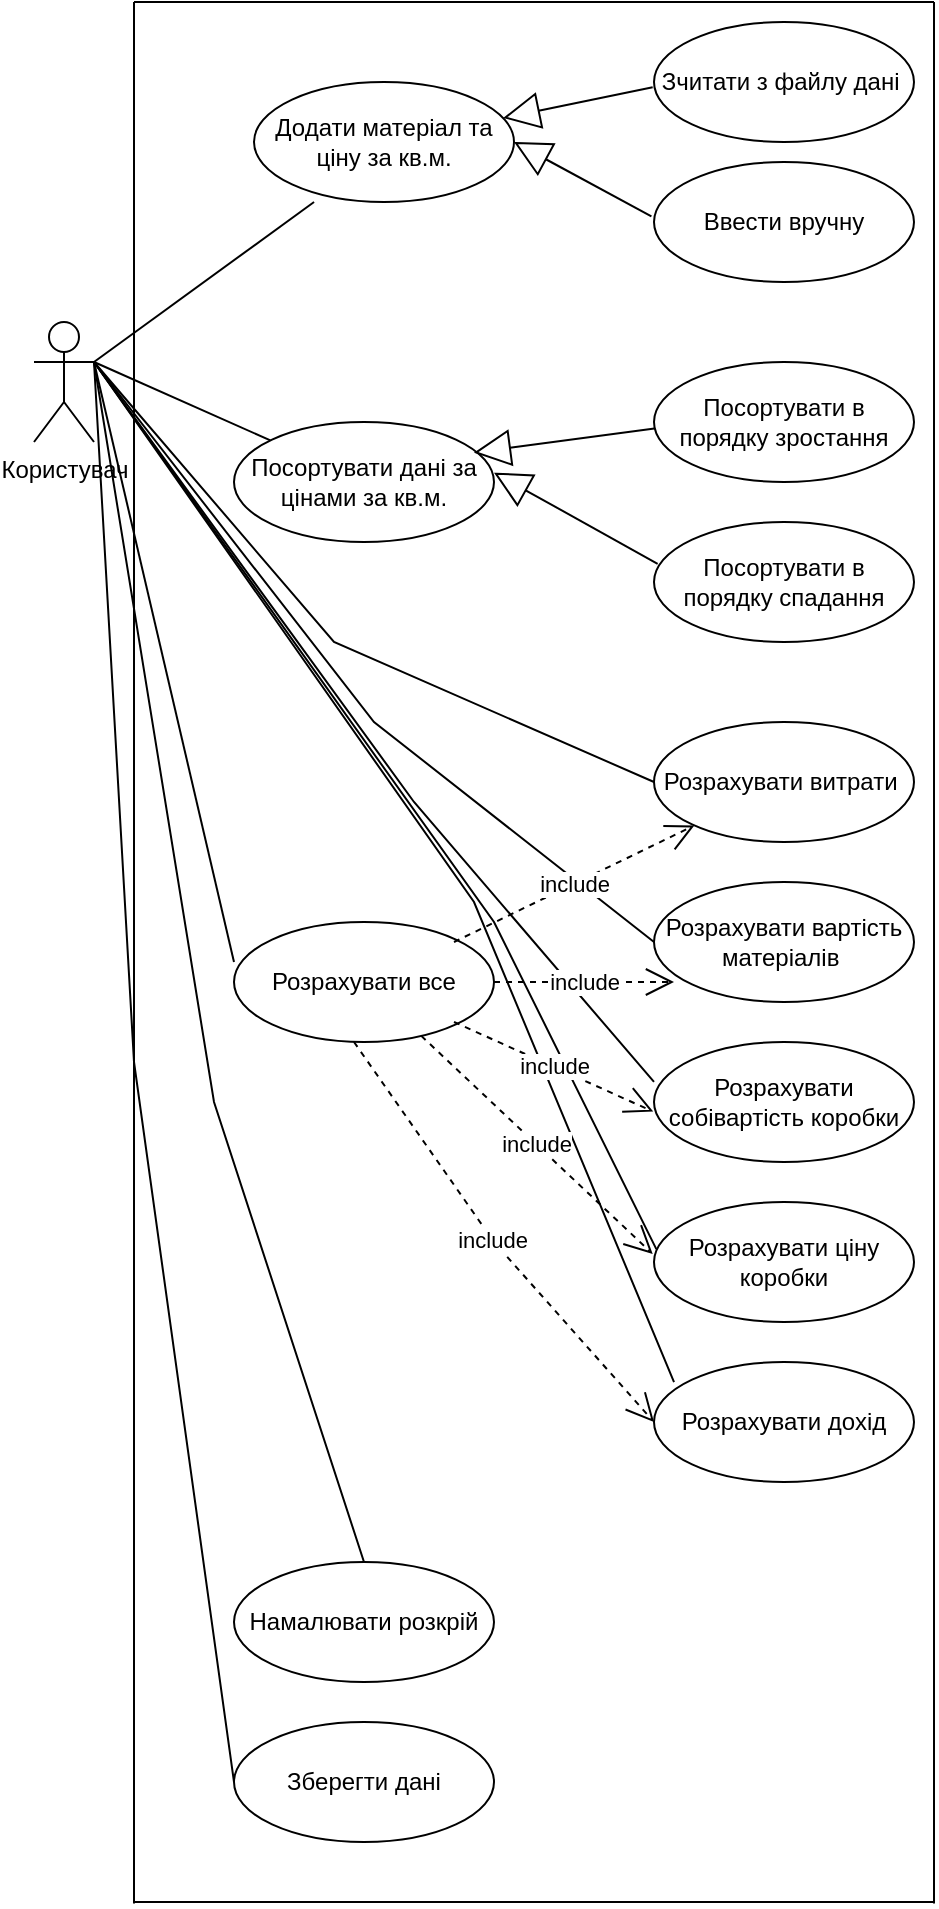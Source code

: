 <mxfile version="20.3.0" type="device"><diagram id="8HnyvO5vBneI14XugcLt" name="Page-1"><mxGraphModel dx="1038" dy="637" grid="1" gridSize="10" guides="1" tooltips="1" connect="1" arrows="1" fold="1" page="1" pageScale="1" pageWidth="827" pageHeight="1169" math="0" shadow="0"><root><mxCell id="0"/><mxCell id="1" parent="0"/><mxCell id="aPNAXVnajLDgkRdqPloQ-1" value="Користувач" style="shape=umlActor;verticalLabelPosition=bottom;verticalAlign=top;html=1;outlineConnect=0;" parent="1" vertex="1"><mxGeometry x="30" y="170" width="30" height="60" as="geometry"/></mxCell><mxCell id="aPNAXVnajLDgkRdqPloQ-2" value="Додати матеріал та ціну за кв.м." style="ellipse;whiteSpace=wrap;html=1;" parent="1" vertex="1"><mxGeometry x="140" y="50" width="130" height="60" as="geometry"/></mxCell><mxCell id="aPNAXVnajLDgkRdqPloQ-3" value="Зчитати з файлу дані&amp;nbsp;" style="ellipse;whiteSpace=wrap;html=1;" parent="1" vertex="1"><mxGeometry x="340" y="20" width="130" height="60" as="geometry"/></mxCell><mxCell id="aPNAXVnajLDgkRdqPloQ-4" value="Ввести вручну" style="ellipse;whiteSpace=wrap;html=1;" parent="1" vertex="1"><mxGeometry x="340" y="90" width="130" height="60" as="geometry"/></mxCell><mxCell id="aPNAXVnajLDgkRdqPloQ-6" value="Розрахувати собівартість коробки" style="ellipse;whiteSpace=wrap;html=1;" parent="1" vertex="1"><mxGeometry x="340" y="530" width="130" height="60" as="geometry"/></mxCell><mxCell id="aPNAXVnajLDgkRdqPloQ-7" value="Посортувати в порядку зростання" style="ellipse;whiteSpace=wrap;html=1;" parent="1" vertex="1"><mxGeometry x="340" y="190" width="130" height="60" as="geometry"/></mxCell><mxCell id="aPNAXVnajLDgkRdqPloQ-8" value="Посортувати в порядку спадання" style="ellipse;whiteSpace=wrap;html=1;" parent="1" vertex="1"><mxGeometry x="340" y="270" width="130" height="60" as="geometry"/></mxCell><mxCell id="aPNAXVnajLDgkRdqPloQ-9" value="Розрахувати вартість матеріалів&amp;nbsp;" style="ellipse;whiteSpace=wrap;html=1;" parent="1" vertex="1"><mxGeometry x="340" y="450" width="130" height="60" as="geometry"/></mxCell><mxCell id="aPNAXVnajLDgkRdqPloQ-10" value="Посортувати дані за цінами за кв.м." style="ellipse;whiteSpace=wrap;html=1;" parent="1" vertex="1"><mxGeometry x="130" y="220" width="130" height="60" as="geometry"/></mxCell><mxCell id="aPNAXVnajLDgkRdqPloQ-11" value="Розрахувати ціну коробки" style="ellipse;whiteSpace=wrap;html=1;" parent="1" vertex="1"><mxGeometry x="340" y="610" width="130" height="60" as="geometry"/></mxCell><mxCell id="aPNAXVnajLDgkRdqPloQ-13" value="Розрахувати витрати&amp;nbsp;" style="ellipse;whiteSpace=wrap;html=1;" parent="1" vertex="1"><mxGeometry x="340" y="370" width="130" height="60" as="geometry"/></mxCell><mxCell id="aPNAXVnajLDgkRdqPloQ-14" value="Розрахувати дохід" style="ellipse;whiteSpace=wrap;html=1;" parent="1" vertex="1"><mxGeometry x="340" y="690" width="130" height="60" as="geometry"/></mxCell><mxCell id="aPNAXVnajLDgkRdqPloQ-15" value="Намалювати розкрій" style="ellipse;whiteSpace=wrap;html=1;" parent="1" vertex="1"><mxGeometry x="130" y="790" width="130" height="60" as="geometry"/></mxCell><mxCell id="aPNAXVnajLDgkRdqPloQ-16" value="Розрахувати все" style="ellipse;whiteSpace=wrap;html=1;" parent="1" vertex="1"><mxGeometry x="130" y="470" width="130" height="60" as="geometry"/></mxCell><mxCell id="aPNAXVnajLDgkRdqPloQ-17" value="Зберегти дані" style="ellipse;whiteSpace=wrap;html=1;" parent="1" vertex="1"><mxGeometry x="130" y="870" width="130" height="60" as="geometry"/></mxCell><mxCell id="aPNAXVnajLDgkRdqPloQ-19" value="" style="endArrow=none;html=1;rounded=0;exitX=1;exitY=0.333;exitDx=0;exitDy=0;exitPerimeter=0;entryX=0.231;entryY=1;entryDx=0;entryDy=0;entryPerimeter=0;" parent="1" source="aPNAXVnajLDgkRdqPloQ-1" target="aPNAXVnajLDgkRdqPloQ-2" edge="1"><mxGeometry width="50" height="50" relative="1" as="geometry"><mxPoint x="70" y="220" as="sourcePoint"/><mxPoint x="120" y="170" as="targetPoint"/></mxGeometry></mxCell><mxCell id="aPNAXVnajLDgkRdqPloQ-20" value="" style="endArrow=none;html=1;rounded=0;" parent="1" target="aPNAXVnajLDgkRdqPloQ-10" edge="1"><mxGeometry width="50" height="50" relative="1" as="geometry"><mxPoint x="60" y="190" as="sourcePoint"/><mxPoint x="150" y="190" as="targetPoint"/></mxGeometry></mxCell><mxCell id="aPNAXVnajLDgkRdqPloQ-21" value="" style="endArrow=none;html=1;rounded=0;exitX=1;exitY=0.333;exitDx=0;exitDy=0;exitPerimeter=0;entryX=0;entryY=0.333;entryDx=0;entryDy=0;entryPerimeter=0;" parent="1" source="aPNAXVnajLDgkRdqPloQ-1" target="aPNAXVnajLDgkRdqPloQ-16" edge="1"><mxGeometry width="50" height="50" relative="1" as="geometry"><mxPoint x="130" y="370" as="sourcePoint"/><mxPoint x="180" y="320" as="targetPoint"/></mxGeometry></mxCell><mxCell id="aPNAXVnajLDgkRdqPloQ-22" value="" style="endArrow=none;html=1;rounded=0;entryX=0;entryY=0.5;entryDx=0;entryDy=0;" parent="1" target="aPNAXVnajLDgkRdqPloQ-13" edge="1"><mxGeometry width="50" height="50" relative="1" as="geometry"><mxPoint x="60" y="190" as="sourcePoint"/><mxPoint x="180" y="310" as="targetPoint"/><Array as="points"><mxPoint x="180" y="330"/></Array></mxGeometry></mxCell><mxCell id="aPNAXVnajLDgkRdqPloQ-23" value="" style="endArrow=none;html=1;rounded=0;entryX=0;entryY=0.5;entryDx=0;entryDy=0;" parent="1" target="aPNAXVnajLDgkRdqPloQ-9" edge="1"><mxGeometry width="50" height="50" relative="1" as="geometry"><mxPoint x="60" y="190" as="sourcePoint"/><mxPoint x="220" y="360" as="targetPoint"/><Array as="points"><mxPoint x="200" y="370"/></Array></mxGeometry></mxCell><mxCell id="aPNAXVnajLDgkRdqPloQ-24" value="" style="endArrow=none;html=1;rounded=0;entryX=0;entryY=0.333;entryDx=0;entryDy=0;entryPerimeter=0;" parent="1" target="aPNAXVnajLDgkRdqPloQ-6" edge="1"><mxGeometry width="50" height="50" relative="1" as="geometry"><mxPoint x="60" y="190" as="sourcePoint"/><mxPoint x="230" y="430" as="targetPoint"/><Array as="points"><mxPoint x="220" y="410"/></Array></mxGeometry></mxCell><mxCell id="aPNAXVnajLDgkRdqPloQ-25" value="" style="endArrow=none;html=1;rounded=0;entryX=0.009;entryY=0.393;entryDx=0;entryDy=0;entryPerimeter=0;" parent="1" target="aPNAXVnajLDgkRdqPloQ-11" edge="1"><mxGeometry width="50" height="50" relative="1" as="geometry"><mxPoint x="60" y="190" as="sourcePoint"/><mxPoint x="230" y="410" as="targetPoint"/><Array as="points"><mxPoint x="260" y="470"/></Array></mxGeometry></mxCell><mxCell id="aPNAXVnajLDgkRdqPloQ-26" value="" style="endArrow=none;html=1;rounded=0;entryX=0.077;entryY=0.167;entryDx=0;entryDy=0;entryPerimeter=0;" parent="1" target="aPNAXVnajLDgkRdqPloQ-14" edge="1"><mxGeometry width="50" height="50" relative="1" as="geometry"><mxPoint x="60" y="190" as="sourcePoint"/><mxPoint x="280" y="550" as="targetPoint"/><Array as="points"><mxPoint x="250" y="460"/></Array></mxGeometry></mxCell><mxCell id="aPNAXVnajLDgkRdqPloQ-27" value="" style="endArrow=none;html=1;rounded=0;entryX=0.5;entryY=0;entryDx=0;entryDy=0;" parent="1" target="aPNAXVnajLDgkRdqPloQ-15" edge="1"><mxGeometry width="50" height="50" relative="1" as="geometry"><mxPoint x="60" y="190" as="sourcePoint"/><mxPoint x="110" y="580" as="targetPoint"/><Array as="points"><mxPoint x="120" y="560"/></Array></mxGeometry></mxCell><mxCell id="aPNAXVnajLDgkRdqPloQ-28" value="" style="endArrow=none;html=1;rounded=0;entryX=0;entryY=0.5;entryDx=0;entryDy=0;" parent="1" target="aPNAXVnajLDgkRdqPloQ-17" edge="1"><mxGeometry width="50" height="50" relative="1" as="geometry"><mxPoint x="60" y="190" as="sourcePoint"/><mxPoint x="60" y="450" as="targetPoint"/><Array as="points"><mxPoint x="80" y="540"/></Array></mxGeometry></mxCell><mxCell id="aPNAXVnajLDgkRdqPloQ-31" value="&lt;br&gt;" style="endArrow=block;endSize=16;endFill=0;html=1;rounded=0;exitX=-0.005;exitY=0.544;exitDx=0;exitDy=0;exitPerimeter=0;" parent="1" source="aPNAXVnajLDgkRdqPloQ-3" target="aPNAXVnajLDgkRdqPloQ-2" edge="1"><mxGeometry width="160" relative="1" as="geometry"><mxPoint x="254" y="119.88" as="sourcePoint"/><mxPoint x="414" y="119.88" as="targetPoint"/></mxGeometry></mxCell><mxCell id="aPNAXVnajLDgkRdqPloQ-32" value="&lt;br&gt;" style="endArrow=block;endSize=16;endFill=0;html=1;rounded=0;exitX=-0.01;exitY=0.453;exitDx=0;exitDy=0;exitPerimeter=0;entryX=1;entryY=0.5;entryDx=0;entryDy=0;" parent="1" source="aPNAXVnajLDgkRdqPloQ-4" target="aPNAXVnajLDgkRdqPloQ-2" edge="1"><mxGeometry width="160" relative="1" as="geometry"><mxPoint x="349.35" y="62.64" as="sourcePoint"/><mxPoint x="274.541" y="77.965" as="targetPoint"/></mxGeometry></mxCell><mxCell id="aPNAXVnajLDgkRdqPloQ-33" value="&lt;br&gt;" style="endArrow=block;endSize=16;endFill=0;html=1;rounded=0;exitX=0.002;exitY=0.555;exitDx=0;exitDy=0;exitPerimeter=0;" parent="1" source="aPNAXVnajLDgkRdqPloQ-7" edge="1"><mxGeometry width="160" relative="1" as="geometry"><mxPoint x="324.81" y="220" as="sourcePoint"/><mxPoint x="250.001" y="235.325" as="targetPoint"/></mxGeometry></mxCell><mxCell id="aPNAXVnajLDgkRdqPloQ-34" value="&lt;br&gt;" style="endArrow=block;endSize=16;endFill=0;html=1;rounded=0;exitX=0.014;exitY=0.348;exitDx=0;exitDy=0;exitPerimeter=0;" parent="1" source="aPNAXVnajLDgkRdqPloQ-8" edge="1"><mxGeometry width="160" relative="1" as="geometry"><mxPoint x="350.26" y="233.3" as="sourcePoint"/><mxPoint x="260.001" y="245.325" as="targetPoint"/></mxGeometry></mxCell><mxCell id="aPNAXVnajLDgkRdqPloQ-35" value="include" style="endArrow=open;endSize=12;dashed=1;html=1;rounded=0;entryX=0;entryY=0.5;entryDx=0;entryDy=0;" parent="1" target="aPNAXVnajLDgkRdqPloQ-14" edge="1"><mxGeometry width="160" relative="1" as="geometry"><mxPoint x="190" y="530" as="sourcePoint"/><mxPoint x="350" y="530" as="targetPoint"/><Array as="points"><mxPoint x="260" y="630"/></Array></mxGeometry></mxCell><mxCell id="aPNAXVnajLDgkRdqPloQ-36" value="include" style="endArrow=open;endSize=12;dashed=1;html=1;rounded=0;entryX=-0.005;entryY=0.433;entryDx=0;entryDy=0;entryPerimeter=0;" parent="1" source="aPNAXVnajLDgkRdqPloQ-16" target="aPNAXVnajLDgkRdqPloQ-11" edge="1"><mxGeometry width="160" relative="1" as="geometry"><mxPoint x="240" y="540" as="sourcePoint"/><mxPoint x="400" y="540" as="targetPoint"/></mxGeometry></mxCell><mxCell id="aPNAXVnajLDgkRdqPloQ-37" value="include" style="endArrow=open;endSize=12;dashed=1;html=1;rounded=0;entryX=-0.003;entryY=0.58;entryDx=0;entryDy=0;entryPerimeter=0;" parent="1" target="aPNAXVnajLDgkRdqPloQ-6" edge="1"><mxGeometry width="160" relative="1" as="geometry"><mxPoint x="240" y="520" as="sourcePoint"/><mxPoint x="400" y="520" as="targetPoint"/></mxGeometry></mxCell><mxCell id="aPNAXVnajLDgkRdqPloQ-38" value="include" style="endArrow=open;endSize=12;dashed=1;html=1;rounded=0;" parent="1" edge="1"><mxGeometry width="160" relative="1" as="geometry"><mxPoint x="260" y="500" as="sourcePoint"/><mxPoint x="350" y="500" as="targetPoint"/></mxGeometry></mxCell><mxCell id="aPNAXVnajLDgkRdqPloQ-39" value="include" style="endArrow=open;endSize=12;dashed=1;html=1;rounded=0;" parent="1" target="aPNAXVnajLDgkRdqPloQ-13" edge="1"><mxGeometry width="160" relative="1" as="geometry"><mxPoint x="240" y="480" as="sourcePoint"/><mxPoint x="400" y="480" as="targetPoint"/></mxGeometry></mxCell><mxCell id="xmyDiH6Qyl6rODw8UKvF-1" value="" style="endArrow=none;html=1;rounded=0;" edge="1" parent="1"><mxGeometry width="50" height="50" relative="1" as="geometry"><mxPoint x="80" y="960.8" as="sourcePoint"/><mxPoint x="80" y="10" as="targetPoint"/></mxGeometry></mxCell><mxCell id="xmyDiH6Qyl6rODw8UKvF-2" value="" style="endArrow=none;html=1;rounded=0;" edge="1" parent="1"><mxGeometry width="50" height="50" relative="1" as="geometry"><mxPoint x="480" y="960.8" as="sourcePoint"/><mxPoint x="480" y="10" as="targetPoint"/></mxGeometry></mxCell><mxCell id="xmyDiH6Qyl6rODw8UKvF-3" value="" style="endArrow=none;html=1;rounded=0;" edge="1" parent="1"><mxGeometry width="50" height="50" relative="1" as="geometry"><mxPoint x="80" y="960" as="sourcePoint"/><mxPoint x="480" y="960" as="targetPoint"/></mxGeometry></mxCell><mxCell id="xmyDiH6Qyl6rODw8UKvF-4" value="" style="endArrow=none;html=1;rounded=0;" edge="1" parent="1"><mxGeometry width="50" height="50" relative="1" as="geometry"><mxPoint x="80" y="10" as="sourcePoint"/><mxPoint x="480" y="10" as="targetPoint"/></mxGeometry></mxCell></root></mxGraphModel></diagram></mxfile>